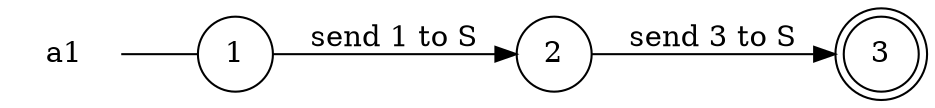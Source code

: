 digraph a1 {
	rankdir="LR";
	n_0 [label="a1", shape="plaintext"];
	n_1 [id="1", shape=circle, label="1"];
	n_0 -> n_1 [arrowhead=none];
	n_2 [id="2", shape=circle, label="2"];
	n_3 [id="3", shape=doublecircle, label="3"];

	n_1 -> n_2 [id="[$e|0]", label="send 1 to S"];
	n_2 -> n_3 [id="[$e|1]", label="send 3 to S"];
}

